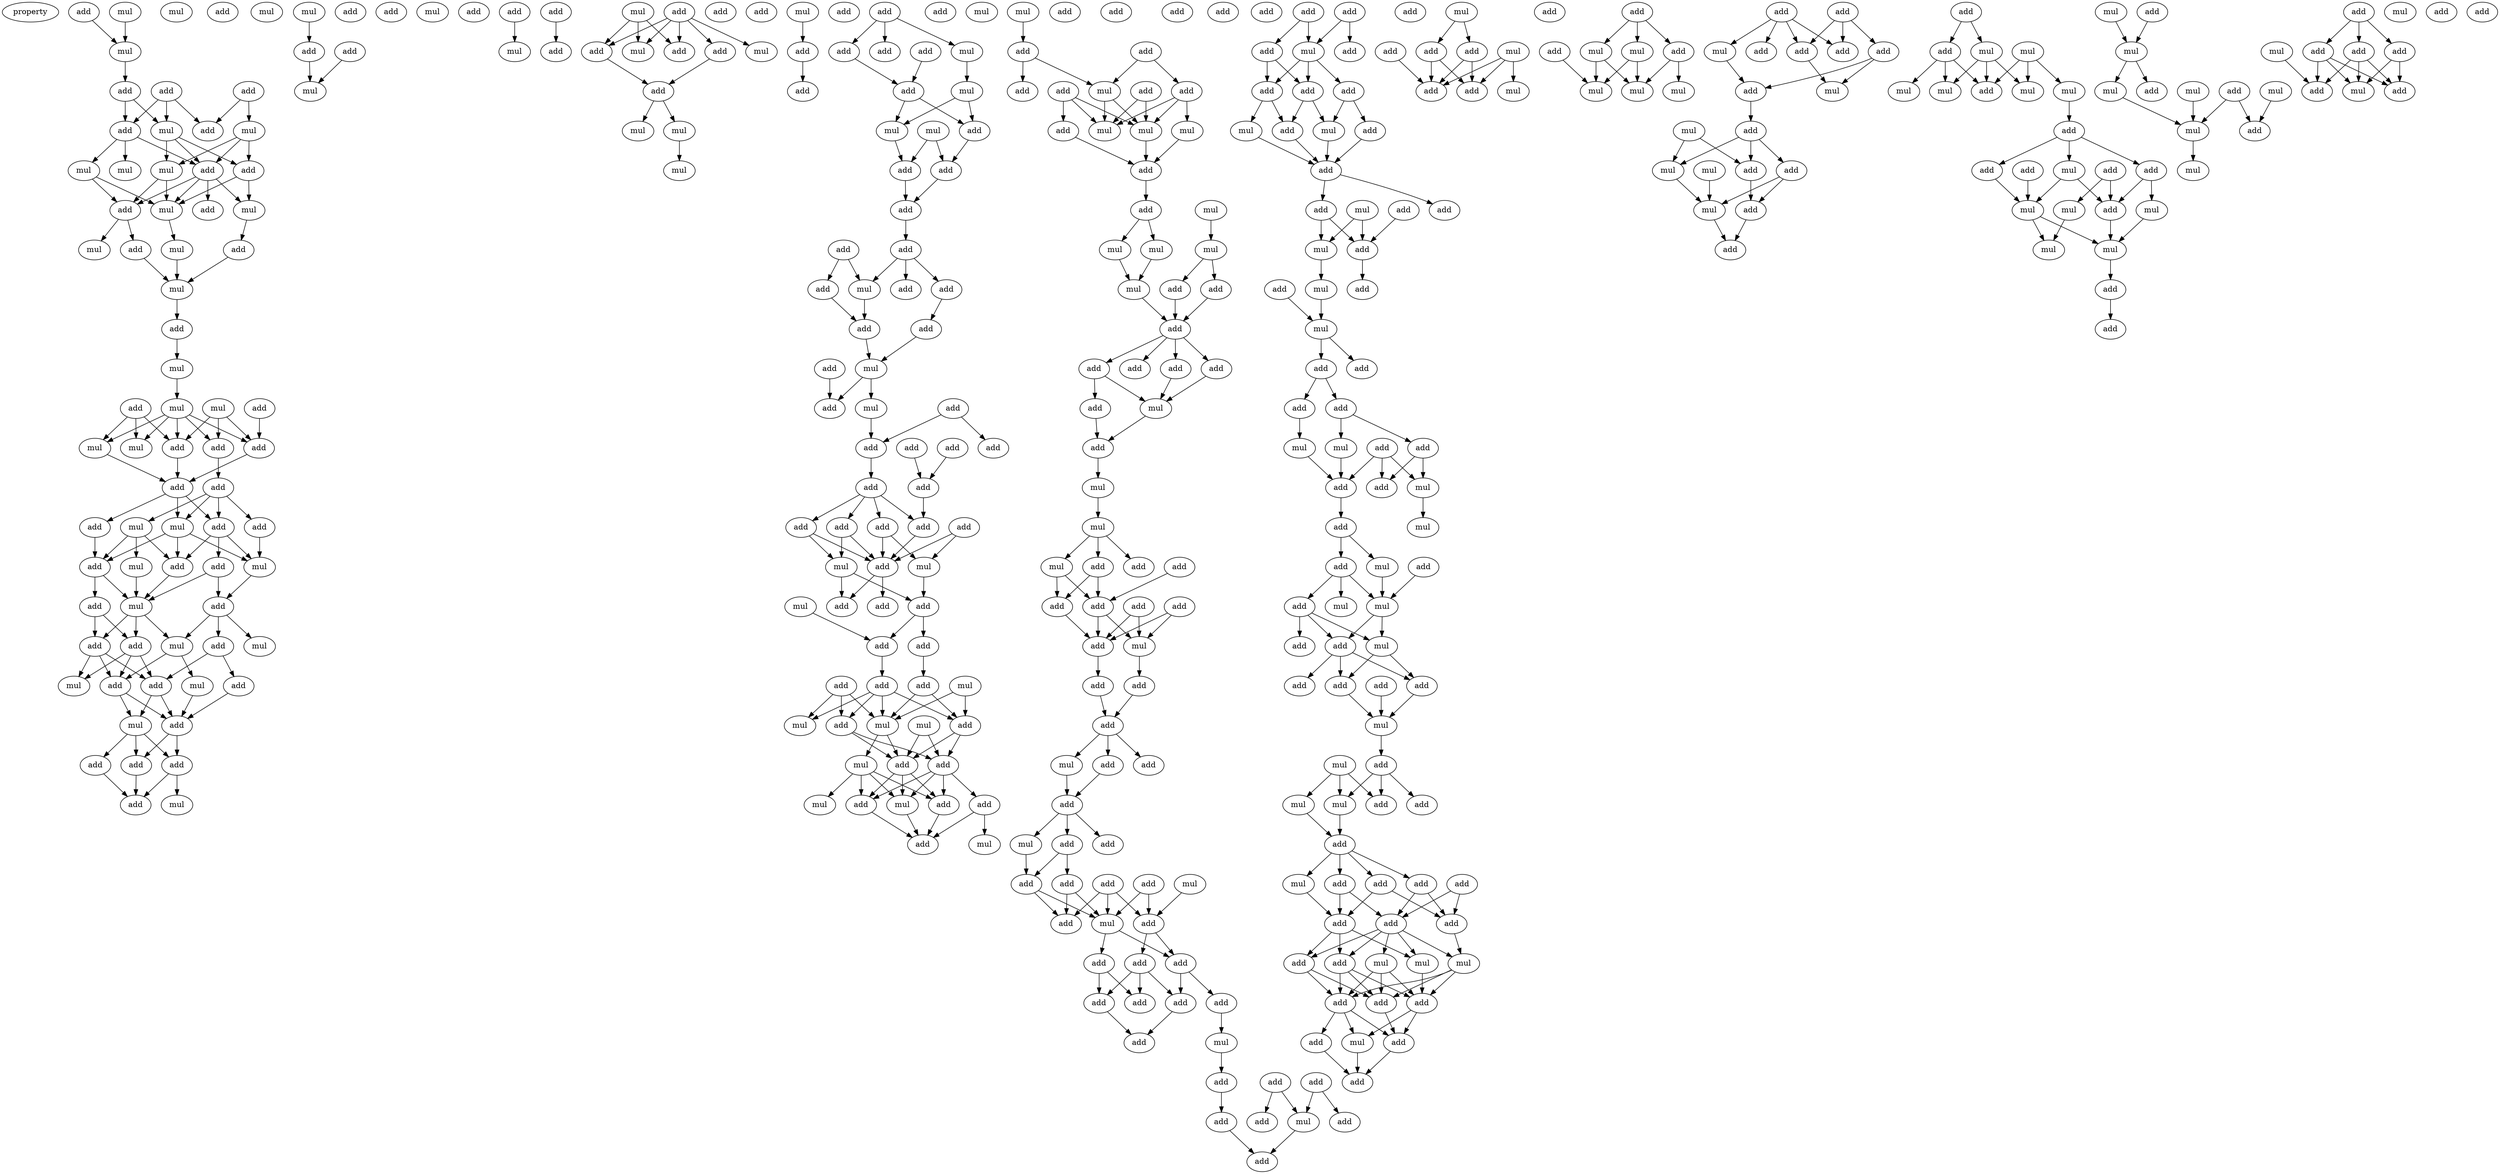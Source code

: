digraph {
    node [fontcolor=black]
    property [mul=2,lf=1.7]
    0 [ label = add ];
    1 [ label = mul ];
    2 [ label = mul ];
    3 [ label = mul ];
    4 [ label = add ];
    5 [ label = add ];
    6 [ label = add ];
    7 [ label = mul ];
    8 [ label = add ];
    9 [ label = add ];
    10 [ label = mul ];
    11 [ label = mul ];
    12 [ label = add ];
    13 [ label = mul ];
    14 [ label = mul ];
    15 [ label = add ];
    16 [ label = add ];
    17 [ label = mul ];
    18 [ label = mul ];
    19 [ label = add ];
    20 [ label = add ];
    21 [ label = mul ];
    22 [ label = mul ];
    23 [ label = add ];
    24 [ label = mul ];
    25 [ label = add ];
    26 [ label = mul ];
    27 [ label = add ];
    28 [ label = mul ];
    29 [ label = mul ];
    30 [ label = add ];
    31 [ label = add ];
    32 [ label = add ];
    33 [ label = add ];
    34 [ label = mul ];
    35 [ label = mul ];
    36 [ label = add ];
    37 [ label = add ];
    38 [ label = add ];
    39 [ label = mul ];
    40 [ label = add ];
    41 [ label = mul ];
    42 [ label = add ];
    43 [ label = mul ];
    44 [ label = add ];
    45 [ label = add ];
    46 [ label = add ];
    47 [ label = mul ];
    48 [ label = add ];
    49 [ label = mul ];
    50 [ label = add ];
    51 [ label = add ];
    52 [ label = mul ];
    53 [ label = add ];
    54 [ label = add ];
    55 [ label = mul ];
    56 [ label = add ];
    57 [ label = mul ];
    58 [ label = add ];
    59 [ label = mul ];
    60 [ label = add ];
    61 [ label = mul ];
    62 [ label = add ];
    63 [ label = add ];
    64 [ label = add ];
    65 [ label = add ];
    66 [ label = add ];
    67 [ label = mul ];
    68 [ label = add ];
    69 [ label = mul ];
    70 [ label = mul ];
    71 [ label = add ];
    72 [ label = add ];
    73 [ label = add ];
    74 [ label = add ];
    75 [ label = mul ];
    76 [ label = mul ];
    77 [ label = add ];
    78 [ label = add ];
    79 [ label = mul ];
    80 [ label = add ];
    81 [ label = add ];
    82 [ label = add ];
    83 [ label = mul ];
    84 [ label = add ];
    85 [ label = add ];
    86 [ label = add ];
    87 [ label = mul ];
    88 [ label = mul ];
    89 [ label = add ];
    90 [ label = add ];
    91 [ label = mul ];
    92 [ label = mul ];
    93 [ label = add ];
    94 [ label = mul ];
    95 [ label = mul ];
    96 [ label = add ];
    97 [ label = add ];
    98 [ label = add ];
    99 [ label = add ];
    100 [ label = add ];
    101 [ label = add ];
    102 [ label = mul ];
    103 [ label = add ];
    104 [ label = mul ];
    105 [ label = add ];
    106 [ label = mul ];
    107 [ label = mul ];
    108 [ label = add ];
    109 [ label = add ];
    110 [ label = add ];
    111 [ label = add ];
    112 [ label = add ];
    113 [ label = add ];
    114 [ label = add ];
    115 [ label = add ];
    116 [ label = add ];
    117 [ label = add ];
    118 [ label = mul ];
    119 [ label = add ];
    120 [ label = add ];
    121 [ label = add ];
    122 [ label = mul ];
    123 [ label = add ];
    124 [ label = add ];
    125 [ label = mul ];
    126 [ label = add ];
    127 [ label = add ];
    128 [ label = add ];
    129 [ label = add ];
    130 [ label = add ];
    131 [ label = add ];
    132 [ label = add ];
    133 [ label = add ];
    134 [ label = add ];
    135 [ label = add ];
    136 [ label = add ];
    137 [ label = mul ];
    138 [ label = mul ];
    139 [ label = add ];
    140 [ label = add ];
    141 [ label = add ];
    142 [ label = add ];
    143 [ label = mul ];
    144 [ label = add ];
    145 [ label = add ];
    146 [ label = add ];
    147 [ label = add ];
    148 [ label = mul ];
    149 [ label = add ];
    150 [ label = add ];
    151 [ label = mul ];
    152 [ label = add ];
    153 [ label = mul ];
    154 [ label = mul ];
    155 [ label = mul ];
    156 [ label = add ];
    157 [ label = add ];
    158 [ label = mul ];
    159 [ label = add ];
    160 [ label = add ];
    161 [ label = add ];
    162 [ label = mul ];
    163 [ label = mul ];
    164 [ label = mul ];
    165 [ label = add ];
    166 [ label = mul ];
    167 [ label = add ];
    168 [ label = add ];
    169 [ label = add ];
    170 [ label = add ];
    171 [ label = add ];
    172 [ label = mul ];
    173 [ label = add ];
    174 [ label = mul ];
    175 [ label = mul ];
    176 [ label = mul ];
    177 [ label = add ];
    178 [ label = add ];
    179 [ label = add ];
    180 [ label = mul ];
    181 [ label = mul ];
    182 [ label = mul ];
    183 [ label = mul ];
    184 [ label = mul ];
    185 [ label = add ];
    186 [ label = add ];
    187 [ label = add ];
    188 [ label = add ];
    189 [ label = add ];
    190 [ label = add ];
    191 [ label = add ];
    192 [ label = add ];
    193 [ label = mul ];
    194 [ label = add ];
    195 [ label = add ];
    196 [ label = add ];
    197 [ label = add ];
    198 [ label = mul ];
    199 [ label = mul ];
    200 [ label = add ];
    201 [ label = add ];
    202 [ label = add ];
    203 [ label = mul ];
    204 [ label = add ];
    205 [ label = add ];
    206 [ label = add ];
    207 [ label = add ];
    208 [ label = mul ];
    209 [ label = add ];
    210 [ label = add ];
    211 [ label = add ];
    212 [ label = add ];
    213 [ label = mul ];
    214 [ label = add ];
    215 [ label = add ];
    216 [ label = add ];
    217 [ label = add ];
    218 [ label = add ];
    219 [ label = mul ];
    220 [ label = add ];
    221 [ label = add ];
    222 [ label = mul ];
    223 [ label = add ];
    224 [ label = add ];
    225 [ label = add ];
    226 [ label = add ];
    227 [ label = add ];
    228 [ label = add ];
    229 [ label = mul ];
    230 [ label = add ];
    231 [ label = add ];
    232 [ label = add ];
    233 [ label = add ];
    234 [ label = add ];
    235 [ label = add ];
    236 [ label = add ];
    237 [ label = mul ];
    238 [ label = add ];
    239 [ label = add ];
    240 [ label = add ];
    241 [ label = add ];
    242 [ label = add ];
    243 [ label = add ];
    244 [ label = mul ];
    245 [ label = add ];
    246 [ label = add ];
    247 [ label = add ];
    248 [ label = add ];
    249 [ label = add ];
    250 [ label = mul ];
    251 [ label = add ];
    252 [ label = add ];
    253 [ label = add ];
    254 [ label = add ];
    255 [ label = add ];
    256 [ label = add ];
    257 [ label = mul ];
    258 [ label = mul ];
    259 [ label = add ];
    260 [ label = add ];
    261 [ label = add ];
    262 [ label = mul ];
    263 [ label = add ];
    264 [ label = mul ];
    265 [ label = add ];
    266 [ label = add ];
    267 [ label = mul ];
    268 [ label = add ];
    269 [ label = add ];
    270 [ label = mul ];
    271 [ label = add ];
    272 [ label = add ];
    273 [ label = add ];
    274 [ label = add ];
    275 [ label = add ];
    276 [ label = add ];
    277 [ label = mul ];
    278 [ label = mul ];
    279 [ label = mul ];
    280 [ label = add ];
    281 [ label = add ];
    282 [ label = mul ];
    283 [ label = add ];
    284 [ label = add ];
    285 [ label = add ];
    286 [ label = mul ];
    287 [ label = mul ];
    288 [ label = add ];
    289 [ label = mul ];
    290 [ label = mul ];
    291 [ label = add ];
    292 [ label = add ];
    293 [ label = add ];
    294 [ label = add ];
    295 [ label = add ];
    296 [ label = add ];
    297 [ label = mul ];
    298 [ label = mul ];
    299 [ label = add ];
    300 [ label = mul ];
    301 [ label = mul ];
    302 [ label = add ];
    303 [ label = add ];
    304 [ label = add ];
    305 [ label = mul ];
    306 [ label = add ];
    307 [ label = add ];
    308 [ label = add ];
    309 [ label = add ];
    310 [ label = add ];
    311 [ label = add ];
    312 [ label = add ];
    313 [ label = mul ];
    314 [ label = mul ];
    315 [ label = mul ];
    316 [ label = add ];
    317 [ label = add ];
    318 [ label = add ];
    319 [ label = add ];
    320 [ label = add ];
    321 [ label = add ];
    322 [ label = mul ];
    323 [ label = add ];
    324 [ label = add ];
    325 [ label = mul ];
    326 [ label = add ];
    327 [ label = mul ];
    328 [ label = add ];
    329 [ label = add ];
    330 [ label = add ];
    331 [ label = add ];
    332 [ label = mul ];
    333 [ label = add ];
    334 [ label = add ];
    335 [ label = mul ];
    336 [ label = add ];
    337 [ label = add ];
    338 [ label = mul ];
    339 [ label = mul ];
    340 [ label = mul ];
    341 [ label = mul ];
    342 [ label = add ];
    343 [ label = add ];
    344 [ label = add ];
    345 [ label = add ];
    346 [ label = add ];
    347 [ label = mul ];
    348 [ label = add ];
    349 [ label = mul ];
    350 [ label = add ];
    351 [ label = mul ];
    352 [ label = add ];
    353 [ label = mul ];
    354 [ label = add ];
    355 [ label = mul ];
    356 [ label = add ];
    357 [ label = mul ];
    358 [ label = add ];
    359 [ label = add ];
    360 [ label = add ];
    361 [ label = mul ];
    362 [ label = add ];
    363 [ label = mul ];
    364 [ label = mul ];
    365 [ label = mul ];
    366 [ label = add ];
    367 [ label = mul ];
    368 [ label = mul ];
    369 [ label = add ];
    370 [ label = add ];
    371 [ label = add ];
    372 [ label = add ];
    373 [ label = add ];
    374 [ label = mul ];
    375 [ label = add ];
    376 [ label = mul ];
    377 [ label = mul ];
    378 [ label = mul ];
    379 [ label = mul ];
    380 [ label = mul ];
    381 [ label = add ];
    382 [ label = mul ];
    383 [ label = add ];
    384 [ label = add ];
    385 [ label = mul ];
    386 [ label = mul ];
    387 [ label = mul ];
    388 [ label = mul ];
    389 [ label = add ];
    390 [ label = add ];
    391 [ label = add ];
    392 [ label = mul ];
    393 [ label = mul ];
    394 [ label = add ];
    395 [ label = add ];
    396 [ label = add ];
    397 [ label = add ];
    398 [ label = mul ];
    399 [ label = add ];
    400 [ label = mul ];
    401 [ label = add ];
    402 [ label = mul ];
    403 [ label = add ];
    404 [ label = add ];
    0 -> 3 [ name = 0 ];
    1 -> 3 [ name = 1 ];
    3 -> 4 [ name = 2 ];
    4 -> 9 [ name = 3 ];
    4 -> 10 [ name = 4 ];
    5 -> 7 [ name = 5 ];
    5 -> 8 [ name = 6 ];
    6 -> 8 [ name = 7 ];
    6 -> 9 [ name = 8 ];
    6 -> 10 [ name = 9 ];
    7 -> 12 [ name = 10 ];
    7 -> 13 [ name = 11 ];
    7 -> 15 [ name = 12 ];
    9 -> 11 [ name = 13 ];
    9 -> 14 [ name = 14 ];
    9 -> 15 [ name = 15 ];
    10 -> 12 [ name = 16 ];
    10 -> 13 [ name = 17 ];
    10 -> 15 [ name = 18 ];
    12 -> 17 [ name = 19 ];
    12 -> 18 [ name = 20 ];
    13 -> 18 [ name = 21 ];
    13 -> 19 [ name = 22 ];
    14 -> 18 [ name = 23 ];
    14 -> 19 [ name = 24 ];
    15 -> 16 [ name = 25 ];
    15 -> 17 [ name = 26 ];
    15 -> 18 [ name = 27 ];
    15 -> 19 [ name = 28 ];
    17 -> 23 [ name = 29 ];
    18 -> 21 [ name = 30 ];
    19 -> 20 [ name = 31 ];
    19 -> 22 [ name = 32 ];
    20 -> 24 [ name = 33 ];
    21 -> 24 [ name = 34 ];
    23 -> 24 [ name = 35 ];
    24 -> 25 [ name = 36 ];
    25 -> 26 [ name = 37 ];
    26 -> 28 [ name = 38 ];
    27 -> 33 [ name = 39 ];
    28 -> 31 [ name = 40 ];
    28 -> 32 [ name = 41 ];
    28 -> 33 [ name = 42 ];
    28 -> 34 [ name = 43 ];
    28 -> 35 [ name = 44 ];
    29 -> 31 [ name = 45 ];
    29 -> 32 [ name = 46 ];
    29 -> 33 [ name = 47 ];
    30 -> 32 [ name = 48 ];
    30 -> 34 [ name = 49 ];
    30 -> 35 [ name = 50 ];
    31 -> 37 [ name = 51 ];
    32 -> 36 [ name = 52 ];
    33 -> 36 [ name = 53 ];
    34 -> 36 [ name = 54 ];
    36 -> 38 [ name = 55 ];
    36 -> 41 [ name = 56 ];
    36 -> 42 [ name = 57 ];
    37 -> 39 [ name = 58 ];
    37 -> 40 [ name = 59 ];
    37 -> 41 [ name = 60 ];
    37 -> 42 [ name = 61 ];
    38 -> 45 [ name = 62 ];
    39 -> 43 [ name = 63 ];
    39 -> 45 [ name = 64 ];
    39 -> 46 [ name = 65 ];
    40 -> 47 [ name = 66 ];
    41 -> 45 [ name = 67 ];
    41 -> 46 [ name = 68 ];
    41 -> 47 [ name = 69 ];
    42 -> 44 [ name = 70 ];
    42 -> 46 [ name = 71 ];
    42 -> 47 [ name = 72 ];
    43 -> 49 [ name = 73 ];
    44 -> 48 [ name = 74 ];
    44 -> 49 [ name = 75 ];
    45 -> 49 [ name = 76 ];
    45 -> 50 [ name = 77 ];
    46 -> 49 [ name = 78 ];
    47 -> 48 [ name = 79 ];
    48 -> 52 [ name = 80 ];
    48 -> 53 [ name = 81 ];
    48 -> 55 [ name = 82 ];
    49 -> 51 [ name = 83 ];
    49 -> 52 [ name = 84 ];
    49 -> 54 [ name = 85 ];
    50 -> 51 [ name = 86 ];
    50 -> 54 [ name = 87 ];
    51 -> 56 [ name = 88 ];
    51 -> 58 [ name = 89 ];
    51 -> 59 [ name = 90 ];
    52 -> 56 [ name = 91 ];
    52 -> 57 [ name = 92 ];
    53 -> 58 [ name = 93 ];
    53 -> 60 [ name = 94 ];
    54 -> 56 [ name = 95 ];
    54 -> 58 [ name = 96 ];
    54 -> 59 [ name = 97 ];
    56 -> 61 [ name = 98 ];
    56 -> 62 [ name = 99 ];
    57 -> 62 [ name = 100 ];
    58 -> 61 [ name = 101 ];
    58 -> 62 [ name = 102 ];
    60 -> 62 [ name = 103 ];
    61 -> 63 [ name = 104 ];
    61 -> 65 [ name = 105 ];
    61 -> 66 [ name = 106 ];
    62 -> 65 [ name = 107 ];
    62 -> 66 [ name = 108 ];
    63 -> 68 [ name = 109 ];
    65 -> 68 [ name = 110 ];
    66 -> 68 [ name = 111 ];
    66 -> 69 [ name = 112 ];
    70 -> 74 [ name = 113 ];
    72 -> 75 [ name = 114 ];
    74 -> 75 [ name = 115 ];
    78 -> 79 [ name = 116 ];
    80 -> 81 [ name = 117 ];
    82 -> 84 [ name = 118 ];
    82 -> 85 [ name = 119 ];
    82 -> 86 [ name = 120 ];
    82 -> 87 [ name = 121 ];
    82 -> 88 [ name = 122 ];
    83 -> 84 [ name = 123 ];
    83 -> 86 [ name = 124 ];
    83 -> 88 [ name = 125 ];
    84 -> 89 [ name = 126 ];
    85 -> 89 [ name = 127 ];
    89 -> 91 [ name = 128 ];
    89 -> 92 [ name = 129 ];
    92 -> 95 [ name = 130 ];
    94 -> 96 [ name = 131 ];
    96 -> 97 [ name = 132 ];
    99 -> 100 [ name = 133 ];
    99 -> 102 [ name = 134 ];
    99 -> 103 [ name = 135 ];
    100 -> 105 [ name = 136 ];
    101 -> 105 [ name = 137 ];
    102 -> 104 [ name = 138 ];
    104 -> 107 [ name = 139 ];
    104 -> 108 [ name = 140 ];
    105 -> 107 [ name = 141 ];
    105 -> 108 [ name = 142 ];
    106 -> 109 [ name = 143 ];
    106 -> 110 [ name = 144 ];
    107 -> 110 [ name = 145 ];
    108 -> 109 [ name = 146 ];
    109 -> 112 [ name = 147 ];
    110 -> 112 [ name = 148 ];
    112 -> 114 [ name = 149 ];
    113 -> 115 [ name = 150 ];
    113 -> 118 [ name = 151 ];
    114 -> 116 [ name = 152 ];
    114 -> 117 [ name = 153 ];
    114 -> 118 [ name = 154 ];
    115 -> 119 [ name = 155 ];
    117 -> 120 [ name = 156 ];
    118 -> 119 [ name = 157 ];
    119 -> 122 [ name = 158 ];
    120 -> 122 [ name = 159 ];
    121 -> 124 [ name = 160 ];
    122 -> 124 [ name = 161 ];
    122 -> 125 [ name = 162 ];
    123 -> 128 [ name = 163 ];
    123 -> 129 [ name = 164 ];
    125 -> 128 [ name = 165 ];
    126 -> 130 [ name = 166 ];
    127 -> 130 [ name = 167 ];
    128 -> 131 [ name = 168 ];
    130 -> 135 [ name = 169 ];
    131 -> 132 [ name = 170 ];
    131 -> 133 [ name = 171 ];
    131 -> 135 [ name = 172 ];
    131 -> 136 [ name = 173 ];
    132 -> 138 [ name = 174 ];
    132 -> 139 [ name = 175 ];
    133 -> 137 [ name = 176 ];
    133 -> 139 [ name = 177 ];
    134 -> 137 [ name = 178 ];
    134 -> 139 [ name = 179 ];
    135 -> 139 [ name = 180 ];
    136 -> 138 [ name = 181 ];
    136 -> 139 [ name = 182 ];
    137 -> 142 [ name = 183 ];
    138 -> 140 [ name = 184 ];
    138 -> 142 [ name = 185 ];
    139 -> 140 [ name = 186 ];
    139 -> 141 [ name = 187 ];
    142 -> 144 [ name = 188 ];
    142 -> 145 [ name = 189 ];
    143 -> 145 [ name = 190 ];
    144 -> 147 [ name = 191 ];
    145 -> 146 [ name = 192 ];
    146 -> 150 [ name = 193 ];
    146 -> 151 [ name = 194 ];
    146 -> 152 [ name = 195 ];
    146 -> 154 [ name = 196 ];
    147 -> 152 [ name = 197 ];
    147 -> 154 [ name = 198 ];
    148 -> 152 [ name = 199 ];
    148 -> 154 [ name = 200 ];
    149 -> 150 [ name = 201 ];
    149 -> 151 [ name = 202 ];
    149 -> 154 [ name = 203 ];
    150 -> 156 [ name = 204 ];
    150 -> 157 [ name = 205 ];
    152 -> 156 [ name = 206 ];
    152 -> 157 [ name = 207 ];
    153 -> 156 [ name = 208 ];
    153 -> 157 [ name = 209 ];
    154 -> 155 [ name = 210 ];
    154 -> 156 [ name = 211 ];
    155 -> 158 [ name = 212 ];
    155 -> 159 [ name = 213 ];
    155 -> 161 [ name = 214 ];
    155 -> 162 [ name = 215 ];
    156 -> 159 [ name = 216 ];
    156 -> 161 [ name = 217 ];
    156 -> 162 [ name = 218 ];
    157 -> 159 [ name = 219 ];
    157 -> 160 [ name = 220 ];
    157 -> 161 [ name = 221 ];
    157 -> 162 [ name = 222 ];
    159 -> 165 [ name = 223 ];
    160 -> 163 [ name = 224 ];
    160 -> 165 [ name = 225 ];
    161 -> 165 [ name = 226 ];
    162 -> 165 [ name = 227 ];
    166 -> 167 [ name = 228 ];
    167 -> 170 [ name = 229 ];
    167 -> 172 [ name = 230 ];
    168 -> 172 [ name = 231 ];
    168 -> 173 [ name = 232 ];
    169 -> 175 [ name = 233 ];
    169 -> 176 [ name = 234 ];
    169 -> 177 [ name = 235 ];
    171 -> 175 [ name = 236 ];
    171 -> 176 [ name = 237 ];
    172 -> 175 [ name = 238 ];
    172 -> 176 [ name = 239 ];
    173 -> 174 [ name = 240 ];
    173 -> 175 [ name = 241 ];
    173 -> 176 [ name = 242 ];
    174 -> 178 [ name = 243 ];
    176 -> 178 [ name = 244 ];
    177 -> 178 [ name = 245 ];
    178 -> 179 [ name = 246 ];
    179 -> 181 [ name = 247 ];
    179 -> 182 [ name = 248 ];
    180 -> 183 [ name = 249 ];
    181 -> 184 [ name = 250 ];
    182 -> 184 [ name = 251 ];
    183 -> 185 [ name = 252 ];
    183 -> 186 [ name = 253 ];
    184 -> 187 [ name = 254 ];
    185 -> 187 [ name = 255 ];
    186 -> 187 [ name = 256 ];
    187 -> 188 [ name = 257 ];
    187 -> 189 [ name = 258 ];
    187 -> 190 [ name = 259 ];
    187 -> 191 [ name = 260 ];
    188 -> 193 [ name = 261 ];
    188 -> 194 [ name = 262 ];
    190 -> 193 [ name = 263 ];
    191 -> 193 [ name = 264 ];
    193 -> 195 [ name = 265 ];
    194 -> 195 [ name = 266 ];
    195 -> 198 [ name = 267 ];
    198 -> 199 [ name = 268 ];
    199 -> 200 [ name = 269 ];
    199 -> 201 [ name = 270 ];
    199 -> 203 [ name = 271 ];
    200 -> 204 [ name = 272 ];
    200 -> 207 [ name = 273 ];
    202 -> 207 [ name = 274 ];
    203 -> 204 [ name = 275 ];
    203 -> 207 [ name = 276 ];
    204 -> 209 [ name = 277 ];
    205 -> 208 [ name = 278 ];
    205 -> 209 [ name = 279 ];
    206 -> 208 [ name = 280 ];
    206 -> 209 [ name = 281 ];
    207 -> 208 [ name = 282 ];
    207 -> 209 [ name = 283 ];
    208 -> 210 [ name = 284 ];
    209 -> 211 [ name = 285 ];
    210 -> 212 [ name = 286 ];
    211 -> 212 [ name = 287 ];
    212 -> 213 [ name = 288 ];
    212 -> 214 [ name = 289 ];
    212 -> 217 [ name = 290 ];
    213 -> 218 [ name = 291 ];
    214 -> 218 [ name = 292 ];
    218 -> 219 [ name = 293 ];
    218 -> 220 [ name = 294 ];
    218 -> 221 [ name = 295 ];
    219 -> 223 [ name = 296 ];
    220 -> 223 [ name = 297 ];
    220 -> 226 [ name = 298 ];
    222 -> 228 [ name = 299 ];
    223 -> 227 [ name = 300 ];
    223 -> 229 [ name = 301 ];
    224 -> 228 [ name = 302 ];
    224 -> 229 [ name = 303 ];
    225 -> 227 [ name = 304 ];
    225 -> 228 [ name = 305 ];
    225 -> 229 [ name = 306 ];
    226 -> 227 [ name = 307 ];
    226 -> 229 [ name = 308 ];
    228 -> 231 [ name = 309 ];
    228 -> 232 [ name = 310 ];
    229 -> 230 [ name = 311 ];
    229 -> 232 [ name = 312 ];
    230 -> 233 [ name = 313 ];
    230 -> 235 [ name = 314 ];
    231 -> 233 [ name = 315 ];
    231 -> 234 [ name = 316 ];
    231 -> 235 [ name = 317 ];
    232 -> 234 [ name = 318 ];
    232 -> 236 [ name = 319 ];
    233 -> 238 [ name = 320 ];
    234 -> 238 [ name = 321 ];
    236 -> 237 [ name = 322 ];
    237 -> 240 [ name = 323 ];
    239 -> 242 [ name = 324 ];
    239 -> 244 [ name = 325 ];
    240 -> 245 [ name = 326 ];
    241 -> 243 [ name = 327 ];
    241 -> 244 [ name = 328 ];
    244 -> 246 [ name = 329 ];
    245 -> 246 [ name = 330 ];
    247 -> 249 [ name = 331 ];
    247 -> 250 [ name = 332 ];
    248 -> 250 [ name = 333 ];
    248 -> 251 [ name = 334 ];
    249 -> 252 [ name = 335 ];
    249 -> 253 [ name = 336 ];
    250 -> 252 [ name = 337 ];
    250 -> 253 [ name = 338 ];
    250 -> 254 [ name = 339 ];
    252 -> 255 [ name = 340 ];
    252 -> 257 [ name = 341 ];
    253 -> 255 [ name = 342 ];
    253 -> 258 [ name = 343 ];
    254 -> 256 [ name = 344 ];
    254 -> 257 [ name = 345 ];
    255 -> 259 [ name = 346 ];
    256 -> 259 [ name = 347 ];
    257 -> 259 [ name = 348 ];
    258 -> 259 [ name = 349 ];
    259 -> 261 [ name = 350 ];
    259 -> 263 [ name = 351 ];
    260 -> 265 [ name = 352 ];
    261 -> 264 [ name = 353 ];
    261 -> 265 [ name = 354 ];
    262 -> 264 [ name = 355 ];
    262 -> 265 [ name = 356 ];
    264 -> 267 [ name = 357 ];
    265 -> 266 [ name = 358 ];
    267 -> 270 [ name = 359 ];
    269 -> 270 [ name = 360 ];
    270 -> 271 [ name = 361 ];
    270 -> 272 [ name = 362 ];
    271 -> 273 [ name = 363 ];
    271 -> 274 [ name = 364 ];
    273 -> 277 [ name = 365 ];
    274 -> 276 [ name = 366 ];
    274 -> 278 [ name = 367 ];
    275 -> 279 [ name = 368 ];
    275 -> 280 [ name = 369 ];
    275 -> 281 [ name = 370 ];
    276 -> 279 [ name = 371 ];
    276 -> 280 [ name = 372 ];
    277 -> 281 [ name = 373 ];
    278 -> 281 [ name = 374 ];
    279 -> 282 [ name = 375 ];
    281 -> 283 [ name = 376 ];
    283 -> 285 [ name = 377 ];
    283 -> 286 [ name = 378 ];
    284 -> 289 [ name = 379 ];
    285 -> 287 [ name = 380 ];
    285 -> 288 [ name = 381 ];
    285 -> 289 [ name = 382 ];
    286 -> 289 [ name = 383 ];
    288 -> 290 [ name = 384 ];
    288 -> 291 [ name = 385 ];
    288 -> 292 [ name = 386 ];
    289 -> 290 [ name = 387 ];
    289 -> 291 [ name = 388 ];
    290 -> 293 [ name = 389 ];
    290 -> 295 [ name = 390 ];
    291 -> 293 [ name = 391 ];
    291 -> 295 [ name = 392 ];
    291 -> 296 [ name = 393 ];
    293 -> 297 [ name = 394 ];
    294 -> 297 [ name = 395 ];
    295 -> 297 [ name = 396 ];
    297 -> 299 [ name = 397 ];
    298 -> 300 [ name = 398 ];
    298 -> 301 [ name = 399 ];
    298 -> 303 [ name = 400 ];
    299 -> 300 [ name = 401 ];
    299 -> 302 [ name = 402 ];
    299 -> 303 [ name = 403 ];
    300 -> 304 [ name = 404 ];
    301 -> 304 [ name = 405 ];
    304 -> 305 [ name = 406 ];
    304 -> 307 [ name = 407 ];
    304 -> 308 [ name = 408 ];
    304 -> 309 [ name = 409 ];
    305 -> 312 [ name = 410 ];
    306 -> 310 [ name = 411 ];
    306 -> 311 [ name = 412 ];
    307 -> 310 [ name = 413 ];
    307 -> 311 [ name = 414 ];
    308 -> 311 [ name = 415 ];
    308 -> 312 [ name = 416 ];
    309 -> 310 [ name = 417 ];
    309 -> 312 [ name = 418 ];
    310 -> 315 [ name = 419 ];
    311 -> 313 [ name = 420 ];
    311 -> 314 [ name = 421 ];
    311 -> 315 [ name = 422 ];
    311 -> 316 [ name = 423 ];
    311 -> 317 [ name = 424 ];
    312 -> 313 [ name = 425 ];
    312 -> 316 [ name = 426 ];
    312 -> 317 [ name = 427 ];
    313 -> 318 [ name = 428 ];
    314 -> 318 [ name = 429 ];
    314 -> 319 [ name = 430 ];
    314 -> 320 [ name = 431 ];
    315 -> 318 [ name = 432 ];
    315 -> 319 [ name = 433 ];
    315 -> 320 [ name = 434 ];
    316 -> 319 [ name = 435 ];
    316 -> 320 [ name = 436 ];
    317 -> 318 [ name = 437 ];
    317 -> 319 [ name = 438 ];
    317 -> 320 [ name = 439 ];
    318 -> 321 [ name = 440 ];
    318 -> 322 [ name = 441 ];
    319 -> 321 [ name = 442 ];
    320 -> 321 [ name = 443 ];
    320 -> 322 [ name = 444 ];
    320 -> 323 [ name = 445 ];
    321 -> 324 [ name = 446 ];
    322 -> 324 [ name = 447 ];
    323 -> 324 [ name = 448 ];
    325 -> 326 [ name = 449 ];
    325 -> 330 [ name = 450 ];
    326 -> 331 [ name = 451 ];
    326 -> 333 [ name = 452 ];
    327 -> 331 [ name = 453 ];
    327 -> 332 [ name = 454 ];
    327 -> 333 [ name = 455 ];
    328 -> 331 [ name = 456 ];
    330 -> 331 [ name = 457 ];
    330 -> 333 [ name = 458 ];
    334 -> 335 [ name = 459 ];
    334 -> 337 [ name = 460 ];
    334 -> 338 [ name = 461 ];
    335 -> 339 [ name = 462 ];
    335 -> 341 [ name = 463 ];
    336 -> 339 [ name = 464 ];
    337 -> 340 [ name = 465 ];
    337 -> 341 [ name = 466 ];
    338 -> 339 [ name = 467 ];
    338 -> 341 [ name = 468 ];
    342 -> 344 [ name = 469 ];
    342 -> 345 [ name = 470 ];
    342 -> 347 [ name = 471 ];
    342 -> 348 [ name = 472 ];
    343 -> 345 [ name = 473 ];
    343 -> 346 [ name = 474 ];
    343 -> 348 [ name = 475 ];
    345 -> 349 [ name = 476 ];
    346 -> 349 [ name = 477 ];
    346 -> 350 [ name = 478 ];
    347 -> 350 [ name = 479 ];
    350 -> 352 [ name = 480 ];
    351 -> 354 [ name = 481 ];
    351 -> 355 [ name = 482 ];
    352 -> 354 [ name = 483 ];
    352 -> 355 [ name = 484 ];
    352 -> 356 [ name = 485 ];
    353 -> 357 [ name = 486 ];
    354 -> 358 [ name = 487 ];
    355 -> 357 [ name = 488 ];
    356 -> 357 [ name = 489 ];
    356 -> 358 [ name = 490 ];
    357 -> 359 [ name = 491 ];
    358 -> 359 [ name = 492 ];
    360 -> 361 [ name = 493 ];
    360 -> 362 [ name = 494 ];
    361 -> 364 [ name = 495 ];
    361 -> 366 [ name = 496 ];
    361 -> 368 [ name = 497 ];
    362 -> 364 [ name = 498 ];
    362 -> 366 [ name = 499 ];
    362 -> 367 [ name = 500 ];
    363 -> 365 [ name = 501 ];
    363 -> 366 [ name = 502 ];
    363 -> 368 [ name = 503 ];
    365 -> 369 [ name = 504 ];
    369 -> 371 [ name = 505 ];
    369 -> 372 [ name = 506 ];
    369 -> 374 [ name = 507 ];
    370 -> 375 [ name = 508 ];
    370 -> 378 [ name = 509 ];
    371 -> 375 [ name = 510 ];
    371 -> 376 [ name = 511 ];
    372 -> 377 [ name = 512 ];
    373 -> 377 [ name = 513 ];
    374 -> 375 [ name = 514 ];
    374 -> 377 [ name = 515 ];
    375 -> 380 [ name = 516 ];
    376 -> 380 [ name = 517 ];
    377 -> 379 [ name = 518 ];
    377 -> 380 [ name = 519 ];
    378 -> 379 [ name = 520 ];
    380 -> 381 [ name = 521 ];
    381 -> 383 [ name = 522 ];
    382 -> 385 [ name = 523 ];
    384 -> 385 [ name = 524 ];
    385 -> 388 [ name = 525 ];
    385 -> 389 [ name = 526 ];
    386 -> 391 [ name = 527 ];
    387 -> 392 [ name = 528 ];
    388 -> 392 [ name = 529 ];
    390 -> 391 [ name = 530 ];
    390 -> 392 [ name = 531 ];
    392 -> 393 [ name = 532 ];
    394 -> 395 [ name = 533 ];
    394 -> 396 [ name = 534 ];
    394 -> 397 [ name = 535 ];
    395 -> 399 [ name = 536 ];
    395 -> 401 [ name = 537 ];
    395 -> 402 [ name = 538 ];
    396 -> 401 [ name = 539 ];
    396 -> 402 [ name = 540 ];
    397 -> 399 [ name = 541 ];
    397 -> 401 [ name = 542 ];
    397 -> 402 [ name = 543 ];
    398 -> 399 [ name = 544 ];
}
